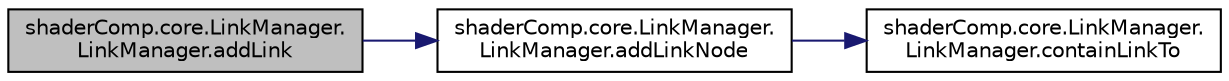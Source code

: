 digraph "shaderComp.core.LinkManager.LinkManager.addLink"
{
  edge [fontname="Helvetica",fontsize="10",labelfontname="Helvetica",labelfontsize="10"];
  node [fontname="Helvetica",fontsize="10",shape=record];
  rankdir="LR";
  Node1 [label="shaderComp.core.LinkManager.\lLinkManager.addLink",height=0.2,width=0.4,color="black", fillcolor="grey75", style="filled" fontcolor="black"];
  Node1 -> Node2 [color="midnightblue",fontsize="10",style="solid",fontname="Helvetica"];
  Node2 [label="shaderComp.core.LinkManager.\lLinkManager.addLinkNode",height=0.2,width=0.4,color="black", fillcolor="white", style="filled",URL="$classshader_comp_1_1core_1_1_link_manager_1_1_link_manager.html#a38202b73a64b39afebc643bcb0f75f11",tooltip="Create a link between two variables. "];
  Node2 -> Node3 [color="midnightblue",fontsize="10",style="solid",fontname="Helvetica"];
  Node3 [label="shaderComp.core.LinkManager.\lLinkManager.containLinkTo",height=0.2,width=0.4,color="black", fillcolor="white", style="filled",URL="$classshader_comp_1_1core_1_1_link_manager_1_1_link_manager.html#ae30652cc9a10edafbad428439b3eb300"];
}
